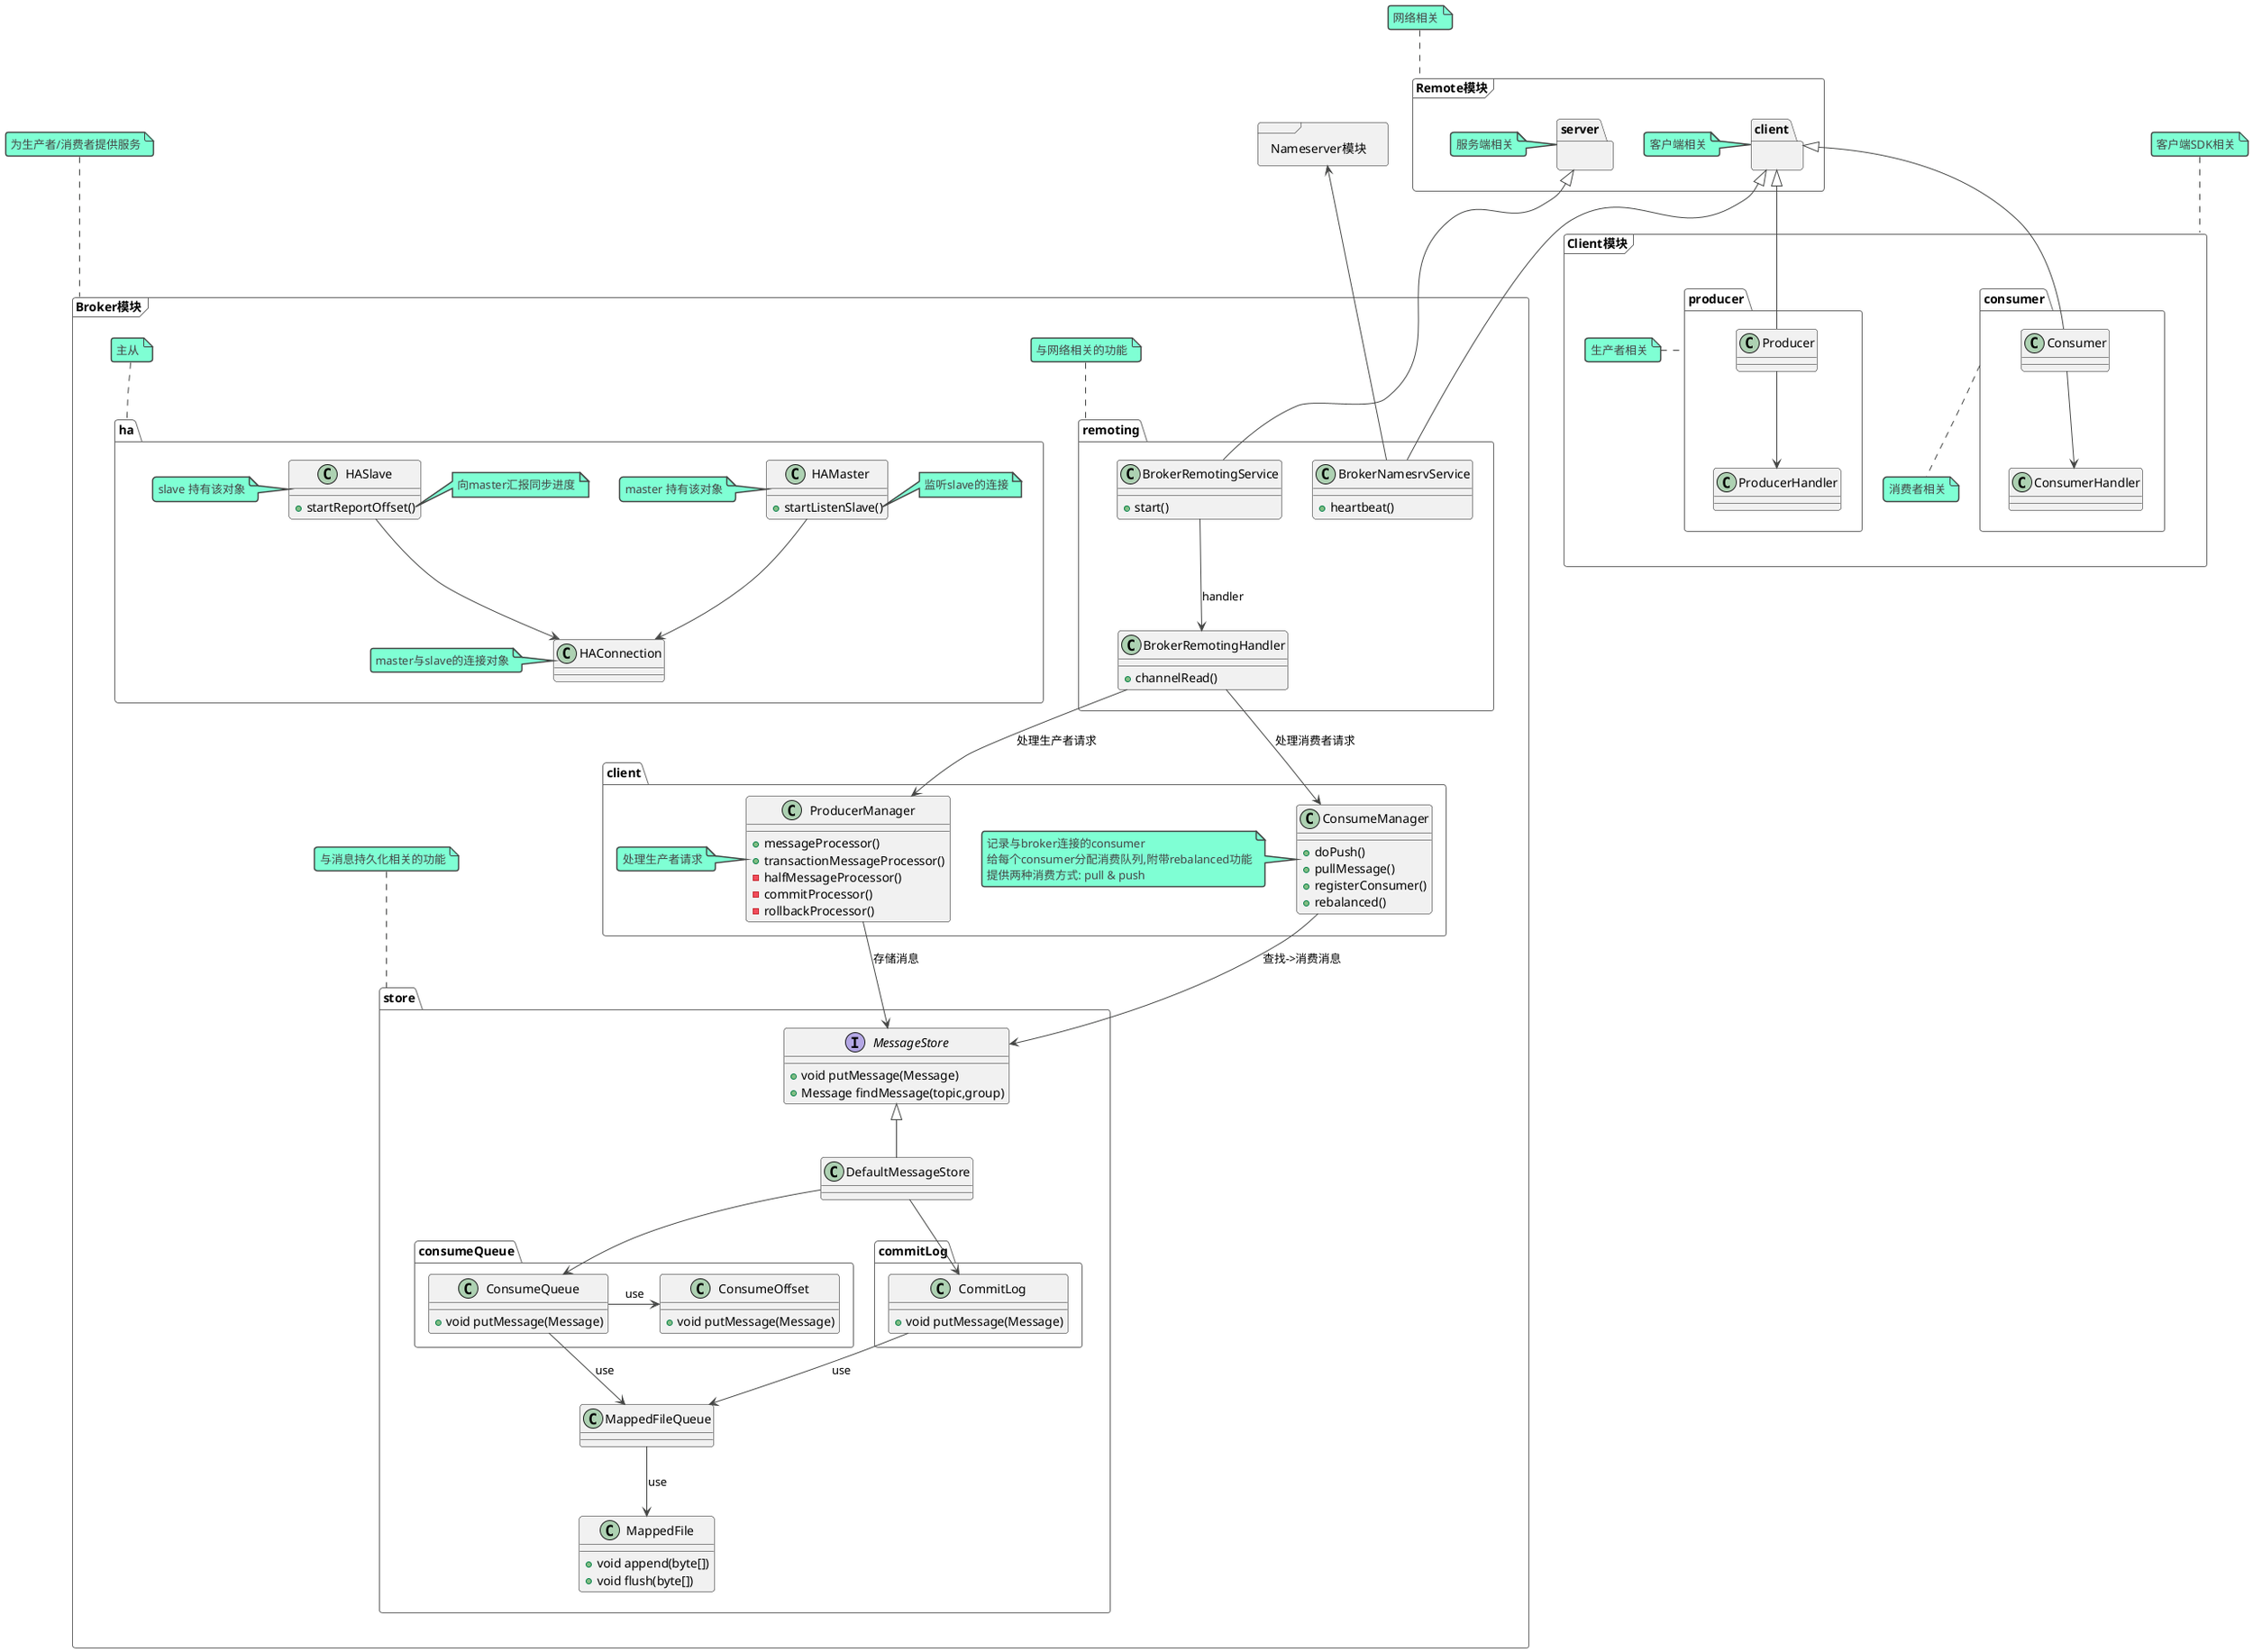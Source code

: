 @startuml
!theme vibrant


package Broker模块 <<Frame>> {

    package client as broker-client {
        class ConsumeManager{
            + doPush()
            + pullMessage()
            + registerConsumer()
            + rebalanced()
        }
        note left of ConsumeManager {
            记录与broker连接的consumer
            给每个consumer分配消费队列,附带rebalanced功能
            提供两种消费方式: pull & push
        }
        class ProducerManager {
            + messageProcessor()
            + transactionMessageProcessor()
            - halfMessageProcessor()
            - commitProcessor()
            - rollbackProcessor()
        }
        note left of ProducerManager:处理生产者请求
    }

    package ha {
        class HAMaster{
            + startListenSlave()
        }
        note left of HAMaster : master 持有该对象
        note right of HAMaster::startListenSlave
            监听slave的连接
        end note
        class HASlave{
            + startReportOffset()
        }
        note left of HASlave : slave 持有该对象
        note right of HASlave::startReportOffset
            向master汇报同步进度
        end note
        class HAConnection
        note left of HAConnection : master与slave的连接对象

        HAMaster --> HAConnection
        HASlave --> HAConnection
    }
    note top of ha : 主从

    package remoting{
        class BrokerRemotingHandler{
            + channelRead()
        }
        class BrokerRemotingService{
            + start()
        }
        class BrokerNamesrvService{
            + heartbeat()
        }
        BrokerRemotingService --> BrokerRemotingHandler : handler
    }
    note top of remoting : 与网络相关的功能

    BrokerRemotingHandler --> ProducerManager : 处理生产者请求
    BrokerRemotingHandler --> ConsumeManager : 处理消费者请求

    package store{
        interface MessageStore{
            + void putMessage(Message)
            + Message findMessage(topic,group)
        }
        class DefaultMessageStore{}
        class MappedFileQueue{}
        package commitLog{
            class CommitLog {
                + void putMessage(Message)
            }
        }
        package consumeQueue{
            class ConsumeOffset{
                + void putMessage(Message)
            }
            class ConsumeQueue{
                + void putMessage(Message)
            }
        }
        class MappedFile{
            + void append(byte[])
            + void flush(byte[])
        }

       MessageStore <|-- DefaultMessageStore
       MappedFileQueue --> MappedFile : use
       ConsumeQueue --> MappedFileQueue : use
       ConsumeQueue -> ConsumeOffset : use
       CommitLog --> MappedFileQueue : use
       DefaultMessageStore --> ConsumeQueue
       DefaultMessageStore --> CommitLog
    }
    note top of store : 与消息持久化相关的功能
    ProducerManager --> MessageStore : 存储消息
    ConsumeManager --> MessageStore : 查找->消费消息
}
note top of Broker模块 : 为生产者/消费者提供服务

package Remote模块 <<Frame>> {
    package client{}
    note left of client : 客户端相关
    package server{}
    note left of server : 服务端相关

    client <|--- BrokerNamesrvService
    server <|--- BrokerRemotingService
}
note top of Remote模块 : 网络相关

package Client模块 <<Frame>> {
    package producer{
        class Producer{}
        class ProducerHandler{}
    }
    note left of producer : 生产者相关

    package consumer{
        class Consumer{}
        class ConsumerHandler{}
    }
    note bottom of consumer : 消费者相关

    client <|-- Producer
    Producer --> ProducerHandler
    client <|-- Consumer
    Consumer --> ConsumerHandler
}
note top of Client模块 : 客户端SDK相关

package Nameserver模块 <<Frame>>{

}
Nameserver模块 <--- BrokerNamesrvService

@enduml